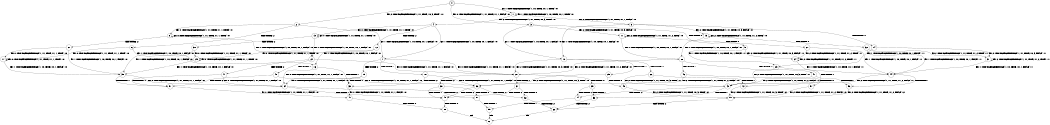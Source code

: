 digraph BCG {
size = "7, 10.5";
center = TRUE;
node [shape = circle];
0 [peripheries = 2];
0 -> 1 [label = "EX !1 !ATOMIC_EXCH_BRANCH (1, +0, TRUE, +0, 1, TRUE) !:0:"];
0 -> 2 [label = "EX !2 !ATOMIC_EXCH_BRANCH (1, +1, TRUE, +0, 3, TRUE) !:0:"];
0 -> 3 [label = "EX !0 !ATOMIC_EXCH_BRANCH (1, +1, TRUE, +1, 1, FALSE) !:0:"];
1 -> 4 [label = "EX !2 !ATOMIC_EXCH_BRANCH (1, +1, TRUE, +0, 3, TRUE) !:0:"];
1 -> 5 [label = "EX !0 !ATOMIC_EXCH_BRANCH (1, +1, TRUE, +1, 1, FALSE) !:0:"];
1 -> 1 [label = "EX !1 !ATOMIC_EXCH_BRANCH (1, +0, TRUE, +0, 1, TRUE) !:0:"];
2 -> 6 [label = "TERMINATE !2"];
2 -> 7 [label = "EX !1 !ATOMIC_EXCH_BRANCH (1, +0, TRUE, +0, 1, FALSE) !:0:"];
2 -> 8 [label = "EX !0 !ATOMIC_EXCH_BRANCH (1, +1, TRUE, +1, 1, TRUE) !:0:"];
3 -> 9 [label = "TERMINATE !0"];
3 -> 10 [label = "EX !1 !ATOMIC_EXCH_BRANCH (1, +0, TRUE, +0, 1, FALSE) !:0:"];
3 -> 11 [label = "EX !2 !ATOMIC_EXCH_BRANCH (1, +1, TRUE, +0, 3, FALSE) !:0:"];
4 -> 12 [label = "TERMINATE !2"];
4 -> 13 [label = "EX !0 !ATOMIC_EXCH_BRANCH (1, +1, TRUE, +1, 1, TRUE) !:0:"];
4 -> 7 [label = "EX !1 !ATOMIC_EXCH_BRANCH (1, +0, TRUE, +0, 1, FALSE) !:0:"];
5 -> 14 [label = "TERMINATE !0"];
5 -> 15 [label = "EX !2 !ATOMIC_EXCH_BRANCH (1, +1, TRUE, +0, 3, FALSE) !:0:"];
5 -> 10 [label = "EX !1 !ATOMIC_EXCH_BRANCH (1, +0, TRUE, +0, 1, FALSE) !:0:"];
6 -> 16 [label = "EX !1 !ATOMIC_EXCH_BRANCH (1, +0, TRUE, +0, 1, FALSE) !:0:"];
6 -> 17 [label = "EX !0 !ATOMIC_EXCH_BRANCH (1, +1, TRUE, +1, 1, TRUE) !:0:"];
7 -> 18 [label = "TERMINATE !1"];
7 -> 19 [label = "TERMINATE !2"];
7 -> 20 [label = "EX !0 !ATOMIC_EXCH_BRANCH (1, +1, TRUE, +1, 1, FALSE) !:0:"];
8 -> 21 [label = "TERMINATE !2"];
8 -> 22 [label = "EX !1 !ATOMIC_EXCH_BRANCH (1, +0, TRUE, +0, 1, FALSE) !:0:"];
8 -> 8 [label = "EX !0 !ATOMIC_EXCH_BRANCH (1, +1, TRUE, +1, 1, TRUE) !:0:"];
9 -> 23 [label = "EX !1 !ATOMIC_EXCH_BRANCH (1, +0, TRUE, +0, 1, FALSE) !:1:"];
9 -> 24 [label = "EX !2 !ATOMIC_EXCH_BRANCH (1, +1, TRUE, +0, 3, FALSE) !:1:"];
10 -> 25 [label = "TERMINATE !1"];
10 -> 26 [label = "TERMINATE !0"];
10 -> 20 [label = "EX !2 !ATOMIC_EXCH_BRANCH (1, +1, TRUE, +0, 3, TRUE) !:0:"];
11 -> 27 [label = "TERMINATE !0"];
11 -> 28 [label = "EX !1 !ATOMIC_EXCH_BRANCH (1, +0, TRUE, +0, 1, FALSE) !:0:"];
11 -> 11 [label = "EX !2 !ATOMIC_EXCH_BRANCH (1, +1, TRUE, +1, 2, TRUE) !:0:"];
12 -> 29 [label = "EX !0 !ATOMIC_EXCH_BRANCH (1, +1, TRUE, +1, 1, TRUE) !:0:"];
12 -> 16 [label = "EX !1 !ATOMIC_EXCH_BRANCH (1, +0, TRUE, +0, 1, FALSE) !:0:"];
13 -> 30 [label = "TERMINATE !2"];
13 -> 22 [label = "EX !1 !ATOMIC_EXCH_BRANCH (1, +0, TRUE, +0, 1, FALSE) !:0:"];
13 -> 13 [label = "EX !0 !ATOMIC_EXCH_BRANCH (1, +1, TRUE, +1, 1, TRUE) !:0:"];
14 -> 31 [label = "EX !2 !ATOMIC_EXCH_BRANCH (1, +1, TRUE, +0, 3, FALSE) !:1:"];
14 -> 23 [label = "EX !1 !ATOMIC_EXCH_BRANCH (1, +0, TRUE, +0, 1, FALSE) !:1:"];
15 -> 32 [label = "TERMINATE !0"];
15 -> 15 [label = "EX !2 !ATOMIC_EXCH_BRANCH (1, +1, TRUE, +1, 2, TRUE) !:0:"];
15 -> 28 [label = "EX !1 !ATOMIC_EXCH_BRANCH (1, +0, TRUE, +0, 1, FALSE) !:0:"];
16 -> 33 [label = "TERMINATE !1"];
16 -> 34 [label = "EX !0 !ATOMIC_EXCH_BRANCH (1, +1, TRUE, +1, 1, FALSE) !:0:"];
17 -> 35 [label = "EX !1 !ATOMIC_EXCH_BRANCH (1, +0, TRUE, +0, 1, FALSE) !:0:"];
17 -> 17 [label = "EX !0 !ATOMIC_EXCH_BRANCH (1, +1, TRUE, +1, 1, TRUE) !:0:"];
18 -> 33 [label = "TERMINATE !2"];
18 -> 36 [label = "EX !0 !ATOMIC_EXCH_BRANCH (1, +1, TRUE, +1, 1, FALSE) !:0:"];
19 -> 33 [label = "TERMINATE !1"];
19 -> 34 [label = "EX !0 !ATOMIC_EXCH_BRANCH (1, +1, TRUE, +1, 1, FALSE) !:0:"];
20 -> 37 [label = "TERMINATE !1"];
20 -> 38 [label = "TERMINATE !2"];
20 -> 39 [label = "TERMINATE !0"];
21 -> 35 [label = "EX !1 !ATOMIC_EXCH_BRANCH (1, +0, TRUE, +0, 1, FALSE) !:0:"];
21 -> 17 [label = "EX !0 !ATOMIC_EXCH_BRANCH (1, +1, TRUE, +1, 1, TRUE) !:0:"];
22 -> 40 [label = "TERMINATE !1"];
22 -> 41 [label = "TERMINATE !2"];
22 -> 20 [label = "EX !0 !ATOMIC_EXCH_BRANCH (1, +1, TRUE, +1, 1, FALSE) !:0:"];
23 -> 42 [label = "TERMINATE !1"];
23 -> 43 [label = "EX !2 !ATOMIC_EXCH_BRANCH (1, +1, TRUE, +0, 3, TRUE) !:1:"];
24 -> 44 [label = "EX !1 !ATOMIC_EXCH_BRANCH (1, +0, TRUE, +0, 1, FALSE) !:1:"];
24 -> 24 [label = "EX !2 !ATOMIC_EXCH_BRANCH (1, +1, TRUE, +1, 2, TRUE) !:1:"];
25 -> 45 [label = "TERMINATE !0"];
25 -> 36 [label = "EX !2 !ATOMIC_EXCH_BRANCH (1, +1, TRUE, +0, 3, TRUE) !:0:"];
26 -> 42 [label = "TERMINATE !1"];
26 -> 43 [label = "EX !2 !ATOMIC_EXCH_BRANCH (1, +1, TRUE, +0, 3, TRUE) !:1:"];
27 -> 44 [label = "EX !1 !ATOMIC_EXCH_BRANCH (1, +0, TRUE, +0, 1, FALSE) !:1:"];
27 -> 24 [label = "EX !2 !ATOMIC_EXCH_BRANCH (1, +1, TRUE, +1, 2, TRUE) !:1:"];
28 -> 46 [label = "TERMINATE !1"];
28 -> 47 [label = "TERMINATE !0"];
28 -> 20 [label = "EX !2 !ATOMIC_EXCH_BRANCH (1, +1, TRUE, +1, 2, FALSE) !:0:"];
29 -> 35 [label = "EX !1 !ATOMIC_EXCH_BRANCH (1, +0, TRUE, +0, 1, FALSE) !:0:"];
29 -> 29 [label = "EX !0 !ATOMIC_EXCH_BRANCH (1, +1, TRUE, +1, 1, TRUE) !:0:"];
30 -> 35 [label = "EX !1 !ATOMIC_EXCH_BRANCH (1, +0, TRUE, +0, 1, FALSE) !:0:"];
30 -> 29 [label = "EX !0 !ATOMIC_EXCH_BRANCH (1, +1, TRUE, +1, 1, TRUE) !:0:"];
31 -> 31 [label = "EX !2 !ATOMIC_EXCH_BRANCH (1, +1, TRUE, +1, 2, TRUE) !:1:"];
31 -> 44 [label = "EX !1 !ATOMIC_EXCH_BRANCH (1, +0, TRUE, +0, 1, FALSE) !:1:"];
32 -> 31 [label = "EX !2 !ATOMIC_EXCH_BRANCH (1, +1, TRUE, +1, 2, TRUE) !:1:"];
32 -> 44 [label = "EX !1 !ATOMIC_EXCH_BRANCH (1, +0, TRUE, +0, 1, FALSE) !:1:"];
33 -> 48 [label = "EX !0 !ATOMIC_EXCH_BRANCH (1, +1, TRUE, +1, 1, FALSE) !:0:"];
34 -> 49 [label = "TERMINATE !1"];
34 -> 50 [label = "TERMINATE !0"];
35 -> 51 [label = "TERMINATE !1"];
35 -> 34 [label = "EX !0 !ATOMIC_EXCH_BRANCH (1, +1, TRUE, +1, 1, FALSE) !:0:"];
36 -> 49 [label = "TERMINATE !2"];
36 -> 52 [label = "TERMINATE !0"];
37 -> 49 [label = "TERMINATE !2"];
37 -> 52 [label = "TERMINATE !0"];
38 -> 49 [label = "TERMINATE !1"];
38 -> 50 [label = "TERMINATE !0"];
39 -> 53 [label = "TERMINATE !1"];
39 -> 54 [label = "TERMINATE !2"];
40 -> 51 [label = "TERMINATE !2"];
40 -> 36 [label = "EX !0 !ATOMIC_EXCH_BRANCH (1, +1, TRUE, +1, 1, FALSE) !:0:"];
41 -> 51 [label = "TERMINATE !1"];
41 -> 34 [label = "EX !0 !ATOMIC_EXCH_BRANCH (1, +1, TRUE, +1, 1, FALSE) !:0:"];
42 -> 55 [label = "EX !2 !ATOMIC_EXCH_BRANCH (1, +1, TRUE, +0, 3, TRUE) !:2:"];
43 -> 53 [label = "TERMINATE !1"];
43 -> 54 [label = "TERMINATE !2"];
44 -> 56 [label = "TERMINATE !1"];
44 -> 43 [label = "EX !2 !ATOMIC_EXCH_BRANCH (1, +1, TRUE, +1, 2, FALSE) !:1:"];
45 -> 55 [label = "EX !2 !ATOMIC_EXCH_BRANCH (1, +1, TRUE, +0, 3, TRUE) !:2:"];
46 -> 57 [label = "TERMINATE !0"];
46 -> 36 [label = "EX !2 !ATOMIC_EXCH_BRANCH (1, +1, TRUE, +1, 2, FALSE) !:0:"];
47 -> 56 [label = "TERMINATE !1"];
47 -> 43 [label = "EX !2 !ATOMIC_EXCH_BRANCH (1, +1, TRUE, +1, 2, FALSE) !:1:"];
48 -> 58 [label = "TERMINATE !0"];
49 -> 58 [label = "TERMINATE !0"];
50 -> 59 [label = "TERMINATE !1"];
51 -> 48 [label = "EX !0 !ATOMIC_EXCH_BRANCH (1, +1, TRUE, +1, 1, FALSE) !:0:"];
52 -> 60 [label = "TERMINATE !2"];
53 -> 60 [label = "TERMINATE !2"];
54 -> 59 [label = "TERMINATE !1"];
55 -> 60 [label = "TERMINATE !2"];
56 -> 55 [label = "EX !2 !ATOMIC_EXCH_BRANCH (1, +1, TRUE, +1, 2, FALSE) !:2:"];
57 -> 55 [label = "EX !2 !ATOMIC_EXCH_BRANCH (1, +1, TRUE, +1, 2, FALSE) !:2:"];
58 -> 61 [label = "exit"];
59 -> 61 [label = "exit"];
60 -> 61 [label = "exit"];
}
